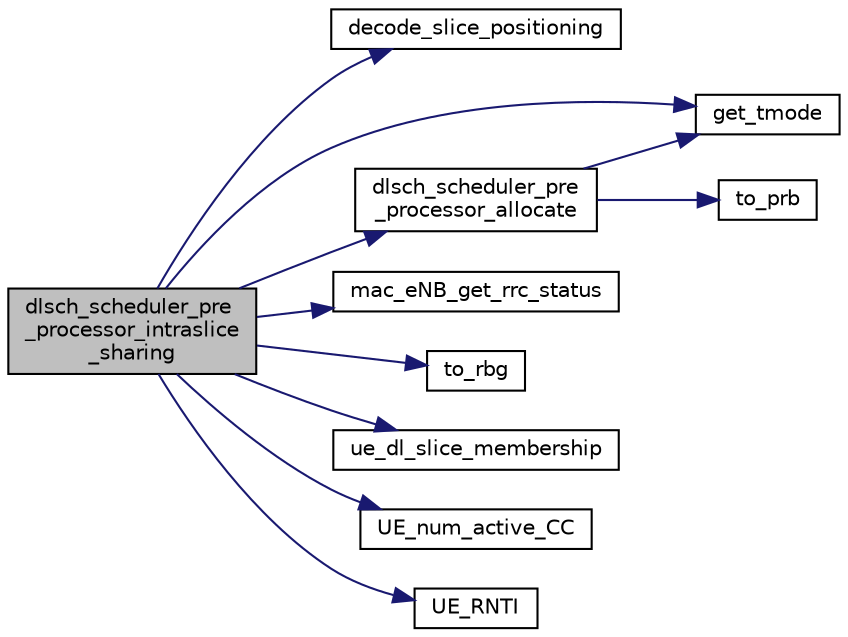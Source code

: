 digraph "dlsch_scheduler_pre_processor_intraslice_sharing"
{
 // LATEX_PDF_SIZE
  edge [fontname="Helvetica",fontsize="10",labelfontname="Helvetica",labelfontsize="10"];
  node [fontname="Helvetica",fontsize="10",shape=record];
  rankdir="LR";
  Node1 [label="dlsch_scheduler_pre\l_processor_intraslice\l_sharing",height=0.2,width=0.4,color="black", fillcolor="grey75", style="filled", fontcolor="black",tooltip=" "];
  Node1 -> Node2 [color="midnightblue",fontsize="10",style="solid",fontname="Helvetica"];
  Node2 [label="decode_slice_positioning",height=0.2,width=0.4,color="black", fillcolor="white", style="filled",URL="$pre__processor_8c.html#a980b3386dba6704bc6bf49326cbe1079",tooltip=" "];
  Node1 -> Node3 [color="midnightblue",fontsize="10",style="solid",fontname="Helvetica"];
  Node3 [label="dlsch_scheduler_pre\l_processor_allocate",height=0.2,width=0.4,color="black", fillcolor="white", style="filled",URL="$group____mac.html#ga7967f5e1d163b7ca3e02016fabaa6e23",tooltip=" "];
  Node3 -> Node4 [color="midnightblue",fontsize="10",style="solid",fontname="Helvetica"];
  Node4 [label="get_tmode",height=0.2,width=0.4,color="black", fillcolor="white", style="filled",URL="$group____mac.html#gabda3f675c9ac309af6cc662ef486752a",tooltip=" "];
  Node3 -> Node5 [color="midnightblue",fontsize="10",style="solid",fontname="Helvetica"];
  Node5 [label="to_prb",height=0.2,width=0.4,color="black", fillcolor="white", style="filled",URL="$group____mac.html#ga2ecb220c8c3fc34274ba8838c3106240",tooltip=" "];
  Node1 -> Node4 [color="midnightblue",fontsize="10",style="solid",fontname="Helvetica"];
  Node1 -> Node6 [color="midnightblue",fontsize="10",style="solid",fontname="Helvetica"];
  Node6 [label="mac_eNB_get_rrc_status",height=0.2,width=0.4,color="black", fillcolor="white", style="filled",URL="$group____rrc.html#ga924d14199b132512e86d4fec21b50253",tooltip=" "];
  Node1 -> Node7 [color="midnightblue",fontsize="10",style="solid",fontname="Helvetica"];
  Node7 [label="to_rbg",height=0.2,width=0.4,color="black", fillcolor="white", style="filled",URL="$group____mac.html#gae94d89d4d8082f7704d151ec4a3c67da",tooltip=" "];
  Node1 -> Node8 [color="midnightblue",fontsize="10",style="solid",fontname="Helvetica"];
  Node8 [label="ue_dl_slice_membership",height=0.2,width=0.4,color="black", fillcolor="white", style="filled",URL="$group____mac.html#ga9648413305f4341d12713a15b8e62916",tooltip="本函式負責DＬ slice 的 ue_list篩選，根據輸入的UE_id 與 slice id 做判斷, 若此ＵＥ屬於輸入的這個slice id 則return true,..."];
  Node1 -> Node9 [color="midnightblue",fontsize="10",style="solid",fontname="Helvetica"];
  Node9 [label="UE_num_active_CC",height=0.2,width=0.4,color="black", fillcolor="white", style="filled",URL="$group____mac.html#ga404d11542f333701a9f2e135fa194b6b",tooltip=" "];
  Node1 -> Node10 [color="midnightblue",fontsize="10",style="solid",fontname="Helvetica"];
  Node10 [label="UE_RNTI",height=0.2,width=0.4,color="black", fillcolor="white", style="filled",URL="$group____mac.html#gab1357b72b8008581c108de6f662a3ca8",tooltip=" "];
}
